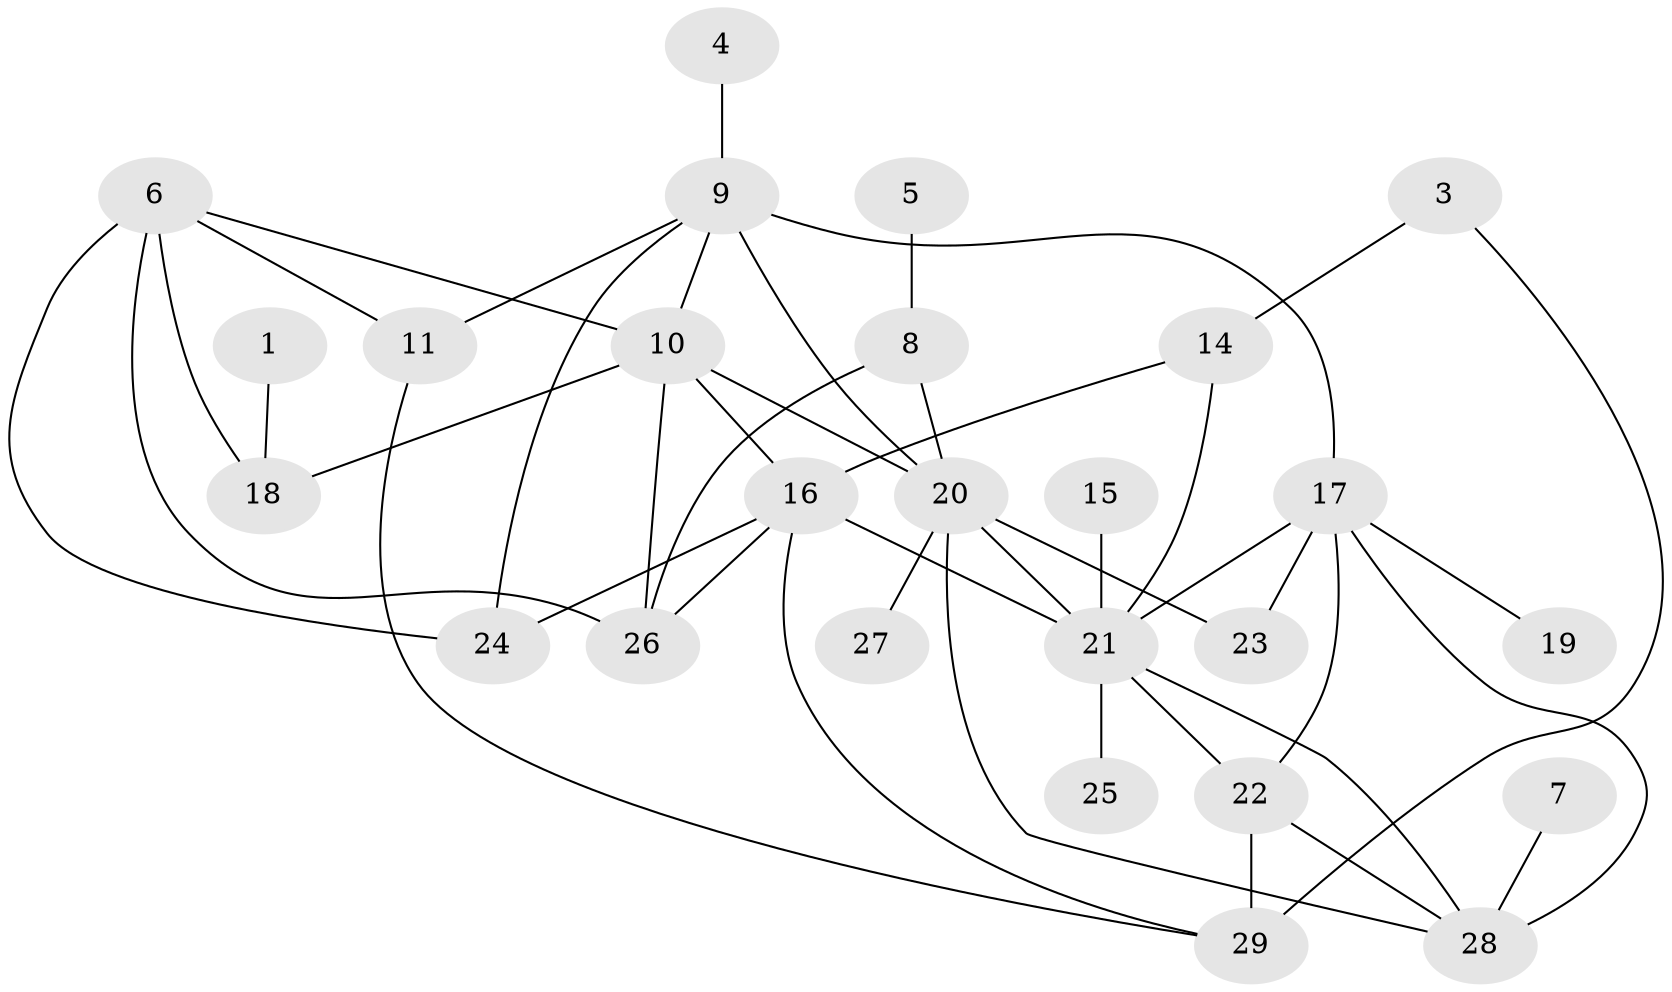 // original degree distribution, {1: 0.20689655172413793, 3: 0.27586206896551724, 0: 0.05172413793103448, 2: 0.20689655172413793, 5: 0.10344827586206896, 6: 0.034482758620689655, 4: 0.10344827586206896, 8: 0.017241379310344827}
// Generated by graph-tools (version 1.1) at 2025/25/03/09/25 03:25:14]
// undirected, 26 vertices, 44 edges
graph export_dot {
graph [start="1"]
  node [color=gray90,style=filled];
  1;
  3;
  4;
  5;
  6;
  7;
  8;
  9;
  10;
  11;
  14;
  15;
  16;
  17;
  18;
  19;
  20;
  21;
  22;
  23;
  24;
  25;
  26;
  27;
  28;
  29;
  1 -- 18 [weight=1.0];
  3 -- 14 [weight=1.0];
  3 -- 29 [weight=1.0];
  4 -- 9 [weight=1.0];
  5 -- 8 [weight=1.0];
  6 -- 10 [weight=1.0];
  6 -- 11 [weight=1.0];
  6 -- 18 [weight=1.0];
  6 -- 24 [weight=1.0];
  6 -- 26 [weight=1.0];
  7 -- 28 [weight=2.0];
  8 -- 20 [weight=1.0];
  8 -- 26 [weight=1.0];
  9 -- 10 [weight=1.0];
  9 -- 11 [weight=1.0];
  9 -- 17 [weight=2.0];
  9 -- 20 [weight=1.0];
  9 -- 24 [weight=1.0];
  10 -- 16 [weight=1.0];
  10 -- 18 [weight=1.0];
  10 -- 20 [weight=1.0];
  10 -- 26 [weight=1.0];
  11 -- 29 [weight=1.0];
  14 -- 16 [weight=1.0];
  14 -- 21 [weight=2.0];
  15 -- 21 [weight=2.0];
  16 -- 21 [weight=1.0];
  16 -- 24 [weight=1.0];
  16 -- 26 [weight=1.0];
  16 -- 29 [weight=1.0];
  17 -- 19 [weight=1.0];
  17 -- 21 [weight=1.0];
  17 -- 22 [weight=1.0];
  17 -- 23 [weight=1.0];
  17 -- 28 [weight=1.0];
  20 -- 21 [weight=1.0];
  20 -- 23 [weight=1.0];
  20 -- 27 [weight=1.0];
  20 -- 28 [weight=1.0];
  21 -- 22 [weight=2.0];
  21 -- 25 [weight=1.0];
  21 -- 28 [weight=1.0];
  22 -- 28 [weight=1.0];
  22 -- 29 [weight=2.0];
}
